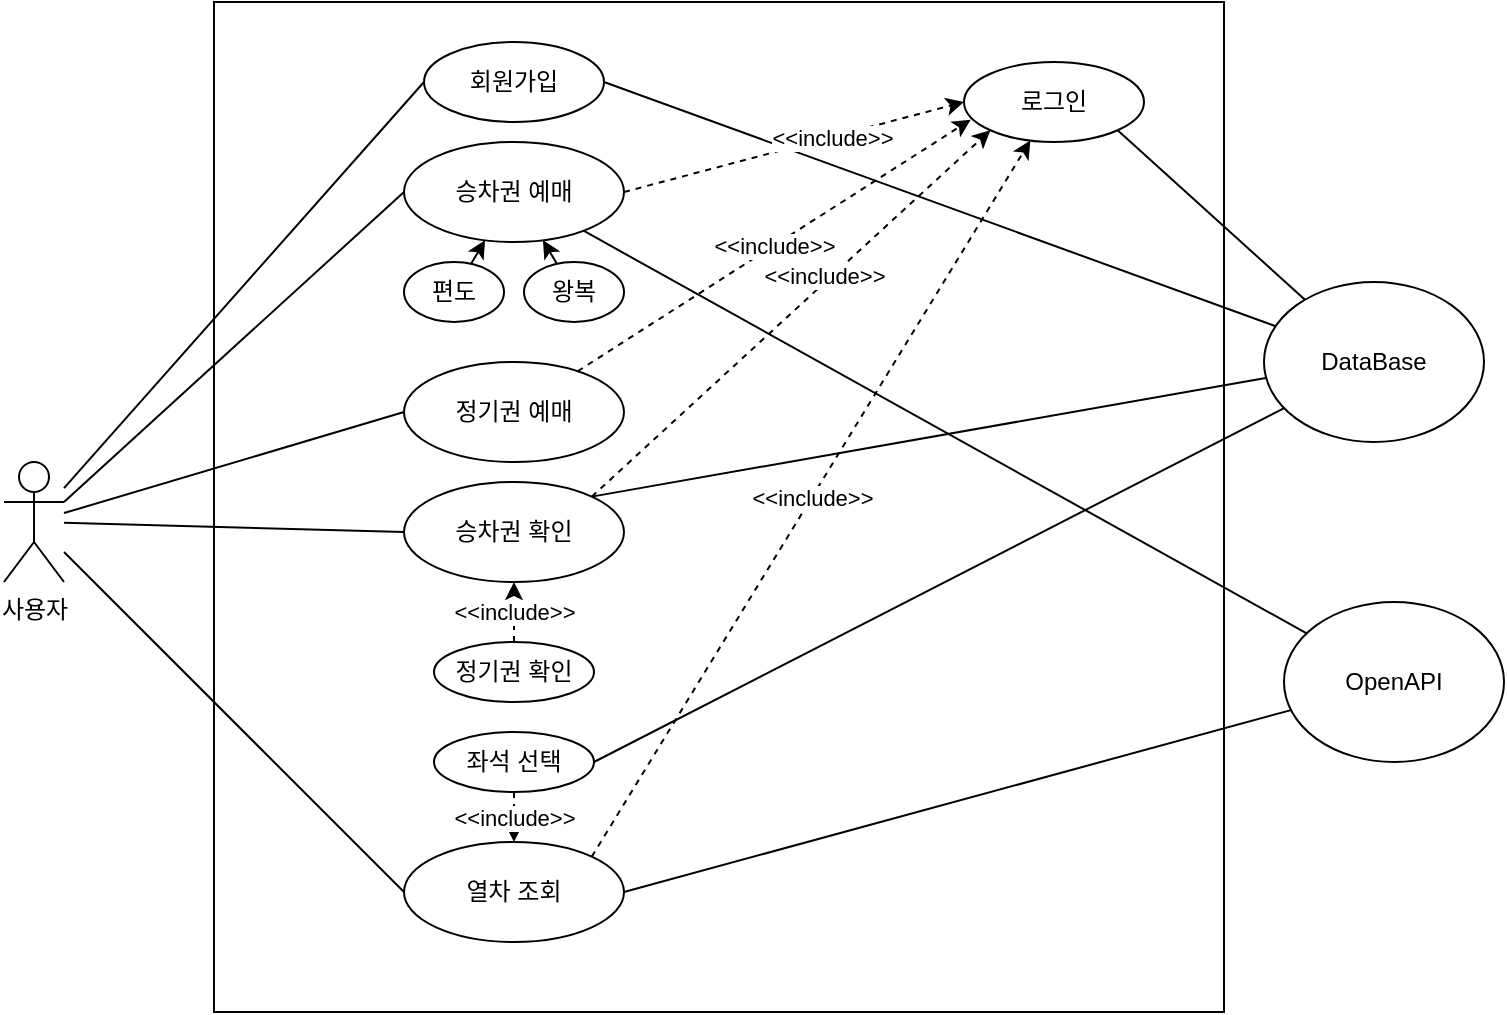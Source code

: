 <mxfile version="14.0.1" type="device"><diagram id="mbW9WsSMT5rq7fdSDeL1" name="Page-1"><mxGraphModel dx="1029" dy="724" grid="1" gridSize="10" guides="1" tooltips="1" connect="1" arrows="1" fold="1" page="1" pageScale="1" pageWidth="827" pageHeight="1169" math="0" shadow="0"><root><mxCell id="0"/><mxCell id="1" parent="0"/><mxCell id="oG74h_yF-MZpavJjPC4W-3" value="" style="whiteSpace=wrap;html=1;aspect=fixed;" parent="1" vertex="1"><mxGeometry x="155" y="70" width="505" height="505" as="geometry"/></mxCell><object label="사용자" 비회원="" id="oG74h_yF-MZpavJjPC4W-4"><mxCell style="shape=umlActor;verticalLabelPosition=bottom;verticalAlign=top;html=1;outlineConnect=0;" parent="1" vertex="1"><mxGeometry x="50" y="300" width="30" height="60" as="geometry"/></mxCell></object><mxCell id="oG74h_yF-MZpavJjPC4W-5" value="회원가입" style="ellipse;whiteSpace=wrap;html=1;" parent="1" vertex="1"><mxGeometry x="260" y="90" width="90" height="40" as="geometry"/></mxCell><mxCell id="oG74h_yF-MZpavJjPC4W-6" value="로그인&lt;span style=&quot;color: rgba(0 , 0 , 0 , 0) ; font-family: monospace ; font-size: 0px&quot;&gt;%3CmxGraphModel%3E%3Croot%3E%3CmxCell%20id%3D%220%22%2F%3E%3CmxCell%20id%3D%221%22%20parent%3D%220%22%2F%3E%3CmxCell%20id%3D%222%22%20value%3D%22%ED%9A%8C%EC%9B%90%EA%B0%80%EC%9E%85%22%20style%3D%22ellipse%3BwhiteSpace%3Dwrap%3Bhtml%3D1%3B%22%20vertex%3D%221%22%20parent%3D%221%22%3E%3CmxGeometry%20x%3D%22260%22%20y%3D%2270%22%20width%3D%2290%22%20height%3D%2240%22%20as%3D%22geometry%22%2F%3E%3C%2FmxCell%3E%3C%2Froot%3E%3C%2FmxGraphModel%3E&lt;/span&gt;" style="ellipse;whiteSpace=wrap;html=1;" parent="1" vertex="1"><mxGeometry x="530" y="100" width="90" height="40" as="geometry"/></mxCell><mxCell id="oG74h_yF-MZpavJjPC4W-7" value="승차권 예매" style="ellipse;whiteSpace=wrap;html=1;" parent="1" vertex="1"><mxGeometry x="250" y="140" width="110" height="50" as="geometry"/></mxCell><mxCell id="oG74h_yF-MZpavJjPC4W-8" value="OpenAPI" style="ellipse;whiteSpace=wrap;html=1;" parent="1" vertex="1"><mxGeometry x="690" y="370" width="110" height="80" as="geometry"/></mxCell><mxCell id="oG74h_yF-MZpavJjPC4W-9" value="DataBase" style="ellipse;whiteSpace=wrap;html=1;" parent="1" vertex="1"><mxGeometry x="680" y="210" width="110" height="80" as="geometry"/></mxCell><mxCell id="oG74h_yF-MZpavJjPC4W-10" value="정기권 예매" style="ellipse;whiteSpace=wrap;html=1;" parent="1" vertex="1"><mxGeometry x="250" y="250" width="110" height="50" as="geometry"/></mxCell><mxCell id="oG74h_yF-MZpavJjPC4W-11" value="승차권 확인" style="ellipse;whiteSpace=wrap;html=1;" parent="1" vertex="1"><mxGeometry x="250" y="310" width="110" height="50" as="geometry"/></mxCell><mxCell id="oG74h_yF-MZpavJjPC4W-12" value="편도" style="ellipse;whiteSpace=wrap;html=1;" parent="1" vertex="1"><mxGeometry x="250" y="200" width="50" height="30" as="geometry"/></mxCell><mxCell id="oG74h_yF-MZpavJjPC4W-13" value="왕복" style="ellipse;whiteSpace=wrap;html=1;" parent="1" vertex="1"><mxGeometry x="310" y="200" width="50" height="30" as="geometry"/></mxCell><mxCell id="oG74h_yF-MZpavJjPC4W-14" value="" style="endArrow=classic;html=1;" parent="1" source="oG74h_yF-MZpavJjPC4W-12" target="oG74h_yF-MZpavJjPC4W-7" edge="1"><mxGeometry width="50" height="50" relative="1" as="geometry"><mxPoint x="250" y="250" as="sourcePoint"/><mxPoint x="290" y="210" as="targetPoint"/></mxGeometry></mxCell><mxCell id="oG74h_yF-MZpavJjPC4W-15" value="" style="endArrow=classic;html=1;" parent="1" source="oG74h_yF-MZpavJjPC4W-13" target="oG74h_yF-MZpavJjPC4W-7" edge="1"><mxGeometry width="50" height="50" relative="1" as="geometry"><mxPoint x="260" y="260" as="sourcePoint"/><mxPoint x="300.04" y="242" as="targetPoint"/></mxGeometry></mxCell><mxCell id="oG74h_yF-MZpavJjPC4W-17" value="열차 조회" style="ellipse;whiteSpace=wrap;html=1;" parent="1" vertex="1"><mxGeometry x="250" y="490" width="110" height="50" as="geometry"/></mxCell><mxCell id="oG74h_yF-MZpavJjPC4W-18" value="좌석 선택" style="ellipse;whiteSpace=wrap;html=1;" parent="1" vertex="1"><mxGeometry x="265" y="435" width="80" height="30" as="geometry"/></mxCell><mxCell id="oG74h_yF-MZpavJjPC4W-19" value="&amp;lt;&amp;lt;include&amp;gt;&amp;gt;" style="endArrow=classic;html=1;dashed=1;" parent="1" source="oG74h_yF-MZpavJjPC4W-18" target="oG74h_yF-MZpavJjPC4W-17" edge="1"><mxGeometry width="50" height="50" relative="1" as="geometry"><mxPoint x="380" y="523.4" as="sourcePoint"/><mxPoint x="430" y="473.4" as="targetPoint"/></mxGeometry></mxCell><mxCell id="oG74h_yF-MZpavJjPC4W-21" value="&amp;lt;&amp;lt;include&amp;gt;&amp;gt;" style="endArrow=classic;html=1;dashed=1;entryX=0.037;entryY=0.721;entryDx=0;entryDy=0;entryPerimeter=0;" parent="1" source="oG74h_yF-MZpavJjPC4W-10" target="oG74h_yF-MZpavJjPC4W-6" edge="1"><mxGeometry width="50" height="50" relative="1" as="geometry"><mxPoint x="340" y="315" as="sourcePoint"/><mxPoint x="390" y="265" as="targetPoint"/></mxGeometry></mxCell><mxCell id="oG74h_yF-MZpavJjPC4W-22" value="정기권 확인" style="ellipse;whiteSpace=wrap;html=1;" parent="1" vertex="1"><mxGeometry x="265" y="390" width="80" height="30" as="geometry"/></mxCell><mxCell id="oG74h_yF-MZpavJjPC4W-23" value="&amp;lt;&amp;lt;include&amp;gt;&amp;gt;" style="endArrow=classic;html=1;entryX=0.5;entryY=1;entryDx=0;entryDy=0;dashed=1;" parent="1" source="oG74h_yF-MZpavJjPC4W-22" target="oG74h_yF-MZpavJjPC4W-11" edge="1"><mxGeometry width="50" height="50" relative="1" as="geometry"><mxPoint x="250" y="453.4" as="sourcePoint"/><mxPoint x="279.48" y="430" as="targetPoint"/></mxGeometry></mxCell><mxCell id="oG74h_yF-MZpavJjPC4W-26" value="&amp;lt;&amp;lt;include&amp;gt;&amp;gt;" style="endArrow=classic;html=1;dashed=1;entryX=0;entryY=1;entryDx=0;entryDy=0;exitX=1;exitY=0;exitDx=0;exitDy=0;" parent="1" source="oG74h_yF-MZpavJjPC4W-11" target="oG74h_yF-MZpavJjPC4W-6" edge="1"><mxGeometry x="0.182" y="3" width="50" height="50" relative="1" as="geometry"><mxPoint x="343.38" y="323.85" as="sourcePoint"/><mxPoint x="543.18" y="134.142" as="targetPoint"/><mxPoint as="offset"/></mxGeometry></mxCell><mxCell id="oG74h_yF-MZpavJjPC4W-30" value="" style="endArrow=none;html=1;entryX=0;entryY=0.5;entryDx=0;entryDy=0;" parent="1" source="oG74h_yF-MZpavJjPC4W-4" target="oG74h_yF-MZpavJjPC4W-5" edge="1"><mxGeometry width="50" height="50" relative="1" as="geometry"><mxPoint x="90" y="260" as="sourcePoint"/><mxPoint x="140" y="210" as="targetPoint"/></mxGeometry></mxCell><mxCell id="oG74h_yF-MZpavJjPC4W-31" value="" style="endArrow=none;html=1;entryX=0;entryY=0.5;entryDx=0;entryDy=0;exitX=1;exitY=0.333;exitDx=0;exitDy=0;exitPerimeter=0;" parent="1" source="oG74h_yF-MZpavJjPC4W-4" target="oG74h_yF-MZpavJjPC4W-7" edge="1"><mxGeometry width="50" height="50" relative="1" as="geometry"><mxPoint x="80" y="286" as="sourcePoint"/><mxPoint x="270" y="120" as="targetPoint"/></mxGeometry></mxCell><mxCell id="oG74h_yF-MZpavJjPC4W-32" value="" style="endArrow=none;html=1;entryX=0;entryY=0.5;entryDx=0;entryDy=0;" parent="1" source="oG74h_yF-MZpavJjPC4W-4" target="oG74h_yF-MZpavJjPC4W-10" edge="1"><mxGeometry width="50" height="50" relative="1" as="geometry"><mxPoint x="90" y="296" as="sourcePoint"/><mxPoint x="260" y="215.0" as="targetPoint"/></mxGeometry></mxCell><mxCell id="oG74h_yF-MZpavJjPC4W-33" value="" style="endArrow=none;html=1;entryX=0;entryY=0.5;entryDx=0;entryDy=0;" parent="1" source="oG74h_yF-MZpavJjPC4W-4" target="oG74h_yF-MZpavJjPC4W-11" edge="1"><mxGeometry width="50" height="50" relative="1" as="geometry"><mxPoint x="80" y="304" as="sourcePoint"/><mxPoint x="260" y="345.0" as="targetPoint"/></mxGeometry></mxCell><mxCell id="oG74h_yF-MZpavJjPC4W-37" value="" style="endArrow=none;html=1;entryX=0;entryY=0.5;entryDx=0;entryDy=0;" parent="1" source="oG74h_yF-MZpavJjPC4W-4" target="oG74h_yF-MZpavJjPC4W-17" edge="1"><mxGeometry width="50" height="50" relative="1" as="geometry"><mxPoint x="460" y="350" as="sourcePoint"/><mxPoint x="510" y="300" as="targetPoint"/></mxGeometry></mxCell><mxCell id="oG74h_yF-MZpavJjPC4W-38" value="" style="endArrow=none;html=1;exitX=1;exitY=0.5;exitDx=0;exitDy=0;" parent="1" source="oG74h_yF-MZpavJjPC4W-5" target="oG74h_yF-MZpavJjPC4W-9" edge="1"><mxGeometry width="50" height="50" relative="1" as="geometry"><mxPoint x="460" y="350" as="sourcePoint"/><mxPoint x="510" y="300" as="targetPoint"/></mxGeometry></mxCell><mxCell id="oG74h_yF-MZpavJjPC4W-39" value="" style="endArrow=none;html=1;exitX=1;exitY=0.5;exitDx=0;exitDy=0;" parent="1" source="oG74h_yF-MZpavJjPC4W-17" target="oG74h_yF-MZpavJjPC4W-8" edge="1"><mxGeometry width="50" height="50" relative="1" as="geometry"><mxPoint x="460" y="350" as="sourcePoint"/><mxPoint x="510" y="300" as="targetPoint"/></mxGeometry></mxCell><mxCell id="oG74h_yF-MZpavJjPC4W-40" value="" style="endArrow=none;html=1;exitX=1;exitY=1;exitDx=0;exitDy=0;" parent="1" source="oG74h_yF-MZpavJjPC4W-6" target="oG74h_yF-MZpavJjPC4W-9" edge="1"><mxGeometry width="50" height="50" relative="1" as="geometry"><mxPoint x="460" y="350" as="sourcePoint"/><mxPoint x="510" y="300" as="targetPoint"/></mxGeometry></mxCell><mxCell id="oG74h_yF-MZpavJjPC4W-41" value="" style="endArrow=none;html=1;exitX=1;exitY=0.5;exitDx=0;exitDy=0;" parent="1" source="oG74h_yF-MZpavJjPC4W-18" target="oG74h_yF-MZpavJjPC4W-9" edge="1"><mxGeometry width="50" height="50" relative="1" as="geometry"><mxPoint x="640" y="310.0" as="sourcePoint"/><mxPoint x="715.056" y="257.497" as="targetPoint"/></mxGeometry></mxCell><mxCell id="oG74h_yF-MZpavJjPC4W-42" value="" style="endArrow=none;html=1;exitX=1;exitY=0;exitDx=0;exitDy=0;entryX=0.008;entryY=0.6;entryDx=0;entryDy=0;entryPerimeter=0;" parent="1" source="oG74h_yF-MZpavJjPC4W-11" target="oG74h_yF-MZpavJjPC4W-9" edge="1"><mxGeometry width="50" height="50" relative="1" as="geometry"><mxPoint x="460" y="350" as="sourcePoint"/><mxPoint x="510" y="300" as="targetPoint"/></mxGeometry></mxCell><mxCell id="oG74h_yF-MZpavJjPC4W-29" value="&amp;lt;&amp;lt;include&amp;gt;&amp;gt;" style="endArrow=classic;html=1;dashed=1;exitX=1;exitY=0;exitDx=0;exitDy=0;" parent="1" source="oG74h_yF-MZpavJjPC4W-17" target="oG74h_yF-MZpavJjPC4W-6" edge="1"><mxGeometry width="50" height="50" relative="1" as="geometry"><mxPoint x="460" y="350" as="sourcePoint"/><mxPoint x="510" y="300" as="targetPoint"/></mxGeometry></mxCell><mxCell id="oG74h_yF-MZpavJjPC4W-20" value="&amp;lt;&amp;lt;include&amp;gt;&amp;gt;" style="endArrow=classic;html=1;dashed=1;entryX=0;entryY=0.5;entryDx=0;entryDy=0;exitX=1;exitY=0.5;exitDx=0;exitDy=0;" parent="1" source="oG74h_yF-MZpavJjPC4W-7" target="oG74h_yF-MZpavJjPC4W-6" edge="1"><mxGeometry x="0.221" y="-1" width="50" height="50" relative="1" as="geometry"><mxPoint x="460" y="350" as="sourcePoint"/><mxPoint x="510" y="300" as="targetPoint"/><mxPoint as="offset"/></mxGeometry></mxCell><mxCell id="oG74h_yF-MZpavJjPC4W-47" value="" style="endArrow=none;html=1;" parent="1" source="oG74h_yF-MZpavJjPC4W-7" target="oG74h_yF-MZpavJjPC4W-8" edge="1"><mxGeometry width="50" height="50" relative="1" as="geometry"><mxPoint x="460" y="350" as="sourcePoint"/><mxPoint x="510" y="300" as="targetPoint"/></mxGeometry></mxCell></root></mxGraphModel></diagram></mxfile>